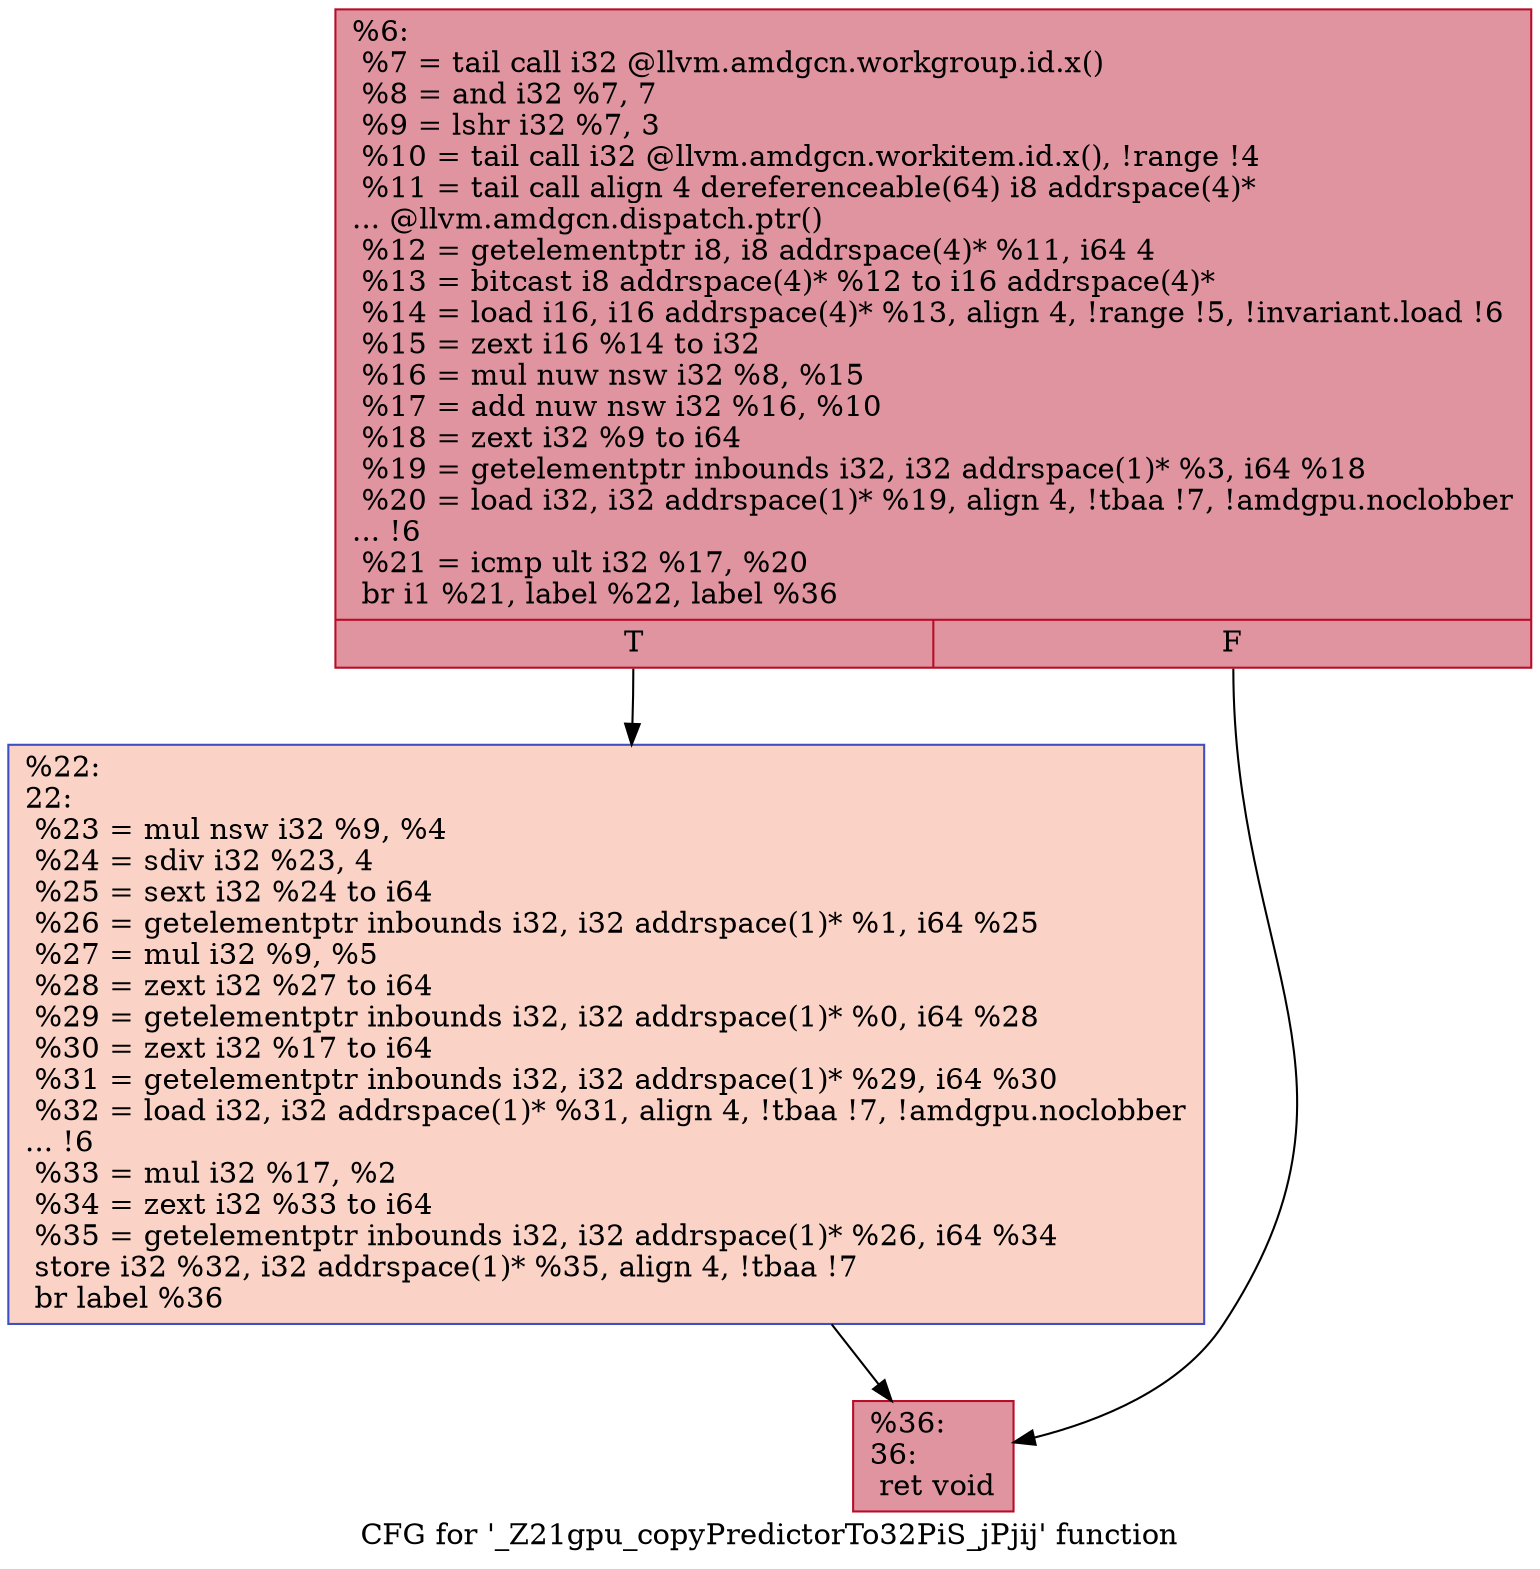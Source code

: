 digraph "CFG for '_Z21gpu_copyPredictorTo32PiS_jPjij' function" {
	label="CFG for '_Z21gpu_copyPredictorTo32PiS_jPjij' function";

	Node0x58f3300 [shape=record,color="#b70d28ff", style=filled, fillcolor="#b70d2870",label="{%6:\l  %7 = tail call i32 @llvm.amdgcn.workgroup.id.x()\l  %8 = and i32 %7, 7\l  %9 = lshr i32 %7, 3\l  %10 = tail call i32 @llvm.amdgcn.workitem.id.x(), !range !4\l  %11 = tail call align 4 dereferenceable(64) i8 addrspace(4)*\l... @llvm.amdgcn.dispatch.ptr()\l  %12 = getelementptr i8, i8 addrspace(4)* %11, i64 4\l  %13 = bitcast i8 addrspace(4)* %12 to i16 addrspace(4)*\l  %14 = load i16, i16 addrspace(4)* %13, align 4, !range !5, !invariant.load !6\l  %15 = zext i16 %14 to i32\l  %16 = mul nuw nsw i32 %8, %15\l  %17 = add nuw nsw i32 %16, %10\l  %18 = zext i32 %9 to i64\l  %19 = getelementptr inbounds i32, i32 addrspace(1)* %3, i64 %18\l  %20 = load i32, i32 addrspace(1)* %19, align 4, !tbaa !7, !amdgpu.noclobber\l... !6\l  %21 = icmp ult i32 %17, %20\l  br i1 %21, label %22, label %36\l|{<s0>T|<s1>F}}"];
	Node0x58f3300:s0 -> Node0x58f5d40;
	Node0x58f3300:s1 -> Node0x58f5dd0;
	Node0x58f5d40 [shape=record,color="#3d50c3ff", style=filled, fillcolor="#f59c7d70",label="{%22:\l22:                                               \l  %23 = mul nsw i32 %9, %4\l  %24 = sdiv i32 %23, 4\l  %25 = sext i32 %24 to i64\l  %26 = getelementptr inbounds i32, i32 addrspace(1)* %1, i64 %25\l  %27 = mul i32 %9, %5\l  %28 = zext i32 %27 to i64\l  %29 = getelementptr inbounds i32, i32 addrspace(1)* %0, i64 %28\l  %30 = zext i32 %17 to i64\l  %31 = getelementptr inbounds i32, i32 addrspace(1)* %29, i64 %30\l  %32 = load i32, i32 addrspace(1)* %31, align 4, !tbaa !7, !amdgpu.noclobber\l... !6\l  %33 = mul i32 %17, %2\l  %34 = zext i32 %33 to i64\l  %35 = getelementptr inbounds i32, i32 addrspace(1)* %26, i64 %34\l  store i32 %32, i32 addrspace(1)* %35, align 4, !tbaa !7\l  br label %36\l}"];
	Node0x58f5d40 -> Node0x58f5dd0;
	Node0x58f5dd0 [shape=record,color="#b70d28ff", style=filled, fillcolor="#b70d2870",label="{%36:\l36:                                               \l  ret void\l}"];
}
